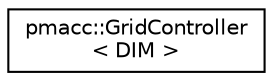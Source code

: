 digraph "Graphical Class Hierarchy"
{
 // LATEX_PDF_SIZE
  edge [fontname="Helvetica",fontsize="10",labelfontname="Helvetica",labelfontsize="10"];
  node [fontname="Helvetica",fontsize="10",shape=record];
  rankdir="LR";
  Node0 [label="pmacc::GridController\l\< DIM \>",height=0.2,width=0.4,color="black", fillcolor="white", style="filled",URL="$classpmacc_1_1_grid_controller.html",tooltip="GridController manages grid information."];
}
